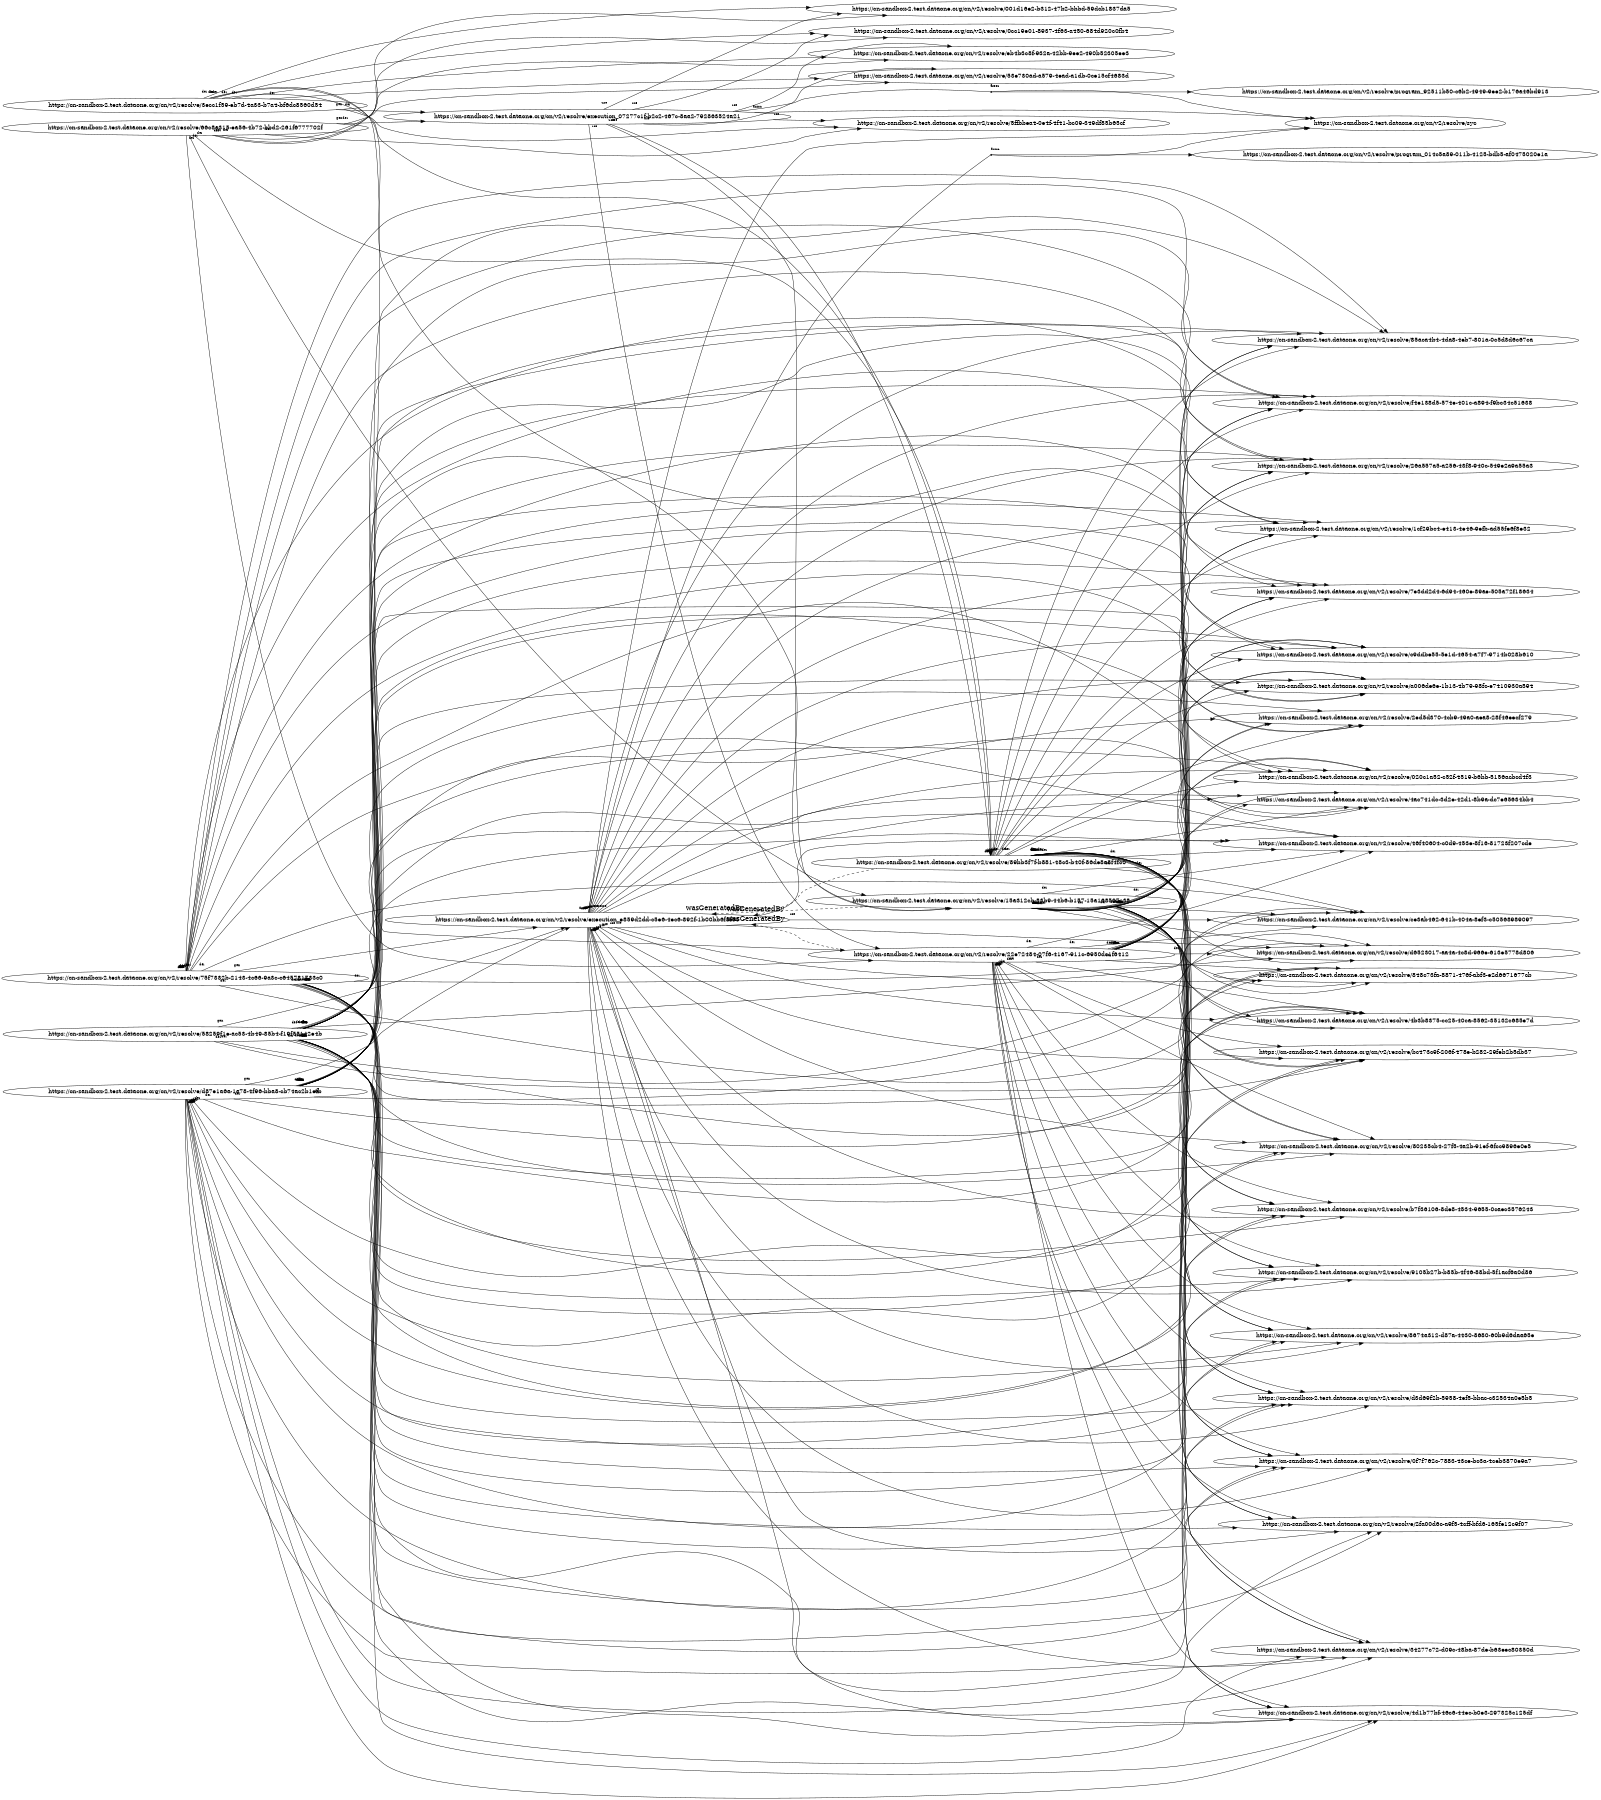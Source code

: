 digraph "PROV" { size="16,12"; rankdir="LR"; 
"https://cn-sandbox-2.test.dataone.org/cn/v2/resolve/execution_07277c1f-b2c2-467c-8aa2-792863524a21" -> "https://cn-sandbox-2.test.dataone.org/cn/v2/resolve/001d16e2-b312-47b2-bbbd-59dcb1837da5" [labelfontsize="8",labeldistance="1.5",labelangle="60.0",rotation="20",taillabel="use"]
"https://cn-sandbox-2.test.dataone.org/cn/v2/resolve/execution_07277c1f-b2c2-467c-8aa2-792863524a21" -> "https://cn-sandbox-2.test.dataone.org/cn/v2/resolve/0cc19e01-8937-4f63-a450-684d920c0fb4" [labelfontsize="8",labeldistance="1.5",labelangle="60.0",rotation="20",taillabel="use"]
"https://cn-sandbox-2.test.dataone.org/cn/v2/resolve/execution_07277c1f-b2c2-467c-8aa2-792863524a21" -> "https://cn-sandbox-2.test.dataone.org/cn/v2/resolve/eb4b3c8f-932a-42bb-9ee2-490b52305ee3" [labelfontsize="8",labeldistance="1.5",labelangle="60.0",rotation="20",taillabel="use"]
"https://cn-sandbox-2.test.dataone.org/cn/v2/resolve/execution_07277c1f-b2c2-467c-8aa2-792863524a21" -> "https://cn-sandbox-2.test.dataone.org/cn/v2/resolve/89bb3f7f-b881-48c3-b40f-86de8a8f4fc0" [labelfontsize="8",labeldistance="1.5",labelangle="60.0",rotation="20",taillabel="use"]
"https://cn-sandbox-2.test.dataone.org/cn/v2/resolve/execution_07277c1f-b2c2-467c-8aa2-792863524a21" -> "https://cn-sandbox-2.test.dataone.org/cn/v2/resolve/53e730ad-a579-4ead-a1db-0ce15cf4683d" [labelfontsize="8",labeldistance="1.5",labelangle="60.0",rotation="20",taillabel="use"]
"https://cn-sandbox-2.test.dataone.org/cn/v2/resolve/execution_07277c1f-b2c2-467c-8aa2-792863524a21" -> "https://cn-sandbox-2.test.dataone.org/cn/v2/resolve/22e72484-07f6-4167-911c-6950dc1f6412" [labelfontsize="8",labeldistance="1.5",labelangle="60.0",rotation="20",taillabel="use"]
"https://cn-sandbox-2.test.dataone.org/cn/v2/resolve/execution_07277c1f-b2c2-467c-8aa2-792863524a21" -> "https://cn-sandbox-2.test.dataone.org/cn/v2/resolve/15a312cb-83b9-44b6-b157-15a168507c38" [labelfontsize="8",labeldistance="1.5",labelangle="60.0",rotation="20",taillabel="use"]
"https://cn-sandbox-2.test.dataone.org/cn/v2/resolve/execution_07277c1f-b2c2-467c-8aa2-792863524a21" -> "https://cn-sandbox-2.test.dataone.org/cn/v2/resolve/5ffbbea4-0e4f-4f41-bc09-349df85b65cf" [labelfontsize="8",labeldistance="1.5",labelangle="60.0",rotation="20",taillabel="use"]
"https://cn-sandbox-2.test.dataone.org/cn/v2/resolve/execution_07277c1f-b2c2-467c-8aa2-792863524a21" -> "https://cn-sandbox-2.test.dataone.org/cn/v2/resolve/syc" [labelfontsize="8",labeldistance="1.5",labelangle="60.0",rotation="20",taillabel="assoc"]
"https://cn-sandbox-2.test.dataone.org/cn/v2/resolve/66c8a315-ea56-4b72-bbd2-261f6777702f" -> "https://cn-sandbox-2.test.dataone.org/cn/v2/resolve/execution_07277c1f-b2c2-467c-8aa2-792863524a21" [labelfontsize="8",labeldistance="1.5",labelangle="60.0",rotation="20",taillabel="gen"]
"https://cn-sandbox-2.test.dataone.org/cn/v2/resolve/66c8a315-ea56-4b72-bbd2-261f6777702f" -> "https://cn-sandbox-2.test.dataone.org/cn/v2/resolve/0cc19e01-8937-4f63-a450-684d920c0fb4" [labelfontsize="8",labeldistance="1.5",labelangle="60.0",rotation="20",taillabel="der"]
"https://cn-sandbox-2.test.dataone.org/cn/v2/resolve/66c8a315-ea56-4b72-bbd2-261f6777702f" -> "https://cn-sandbox-2.test.dataone.org/cn/v2/resolve/eb4b3c8f-932a-42bb-9ee2-490b52305ee3" [labelfontsize="8",labeldistance="1.5",labelangle="60.0",rotation="20",taillabel="der"]
"https://cn-sandbox-2.test.dataone.org/cn/v2/resolve/66c8a315-ea56-4b72-bbd2-261f6777702f" -> "https://cn-sandbox-2.test.dataone.org/cn/v2/resolve/001d16e2-b312-47b2-bbbd-59dcb1837da5" [labelfontsize="8",labeldistance="1.5",labelangle="60.0",rotation="20",taillabel="der"]
"https://cn-sandbox-2.test.dataone.org/cn/v2/resolve/66c8a315-ea56-4b72-bbd2-261f6777702f" -> "https://cn-sandbox-2.test.dataone.org/cn/v2/resolve/53e730ad-a579-4ead-a1db-0ce15cf4683d" [labelfontsize="8",labeldistance="1.5",labelangle="60.0",rotation="20",taillabel="der"]
"https://cn-sandbox-2.test.dataone.org/cn/v2/resolve/66c8a315-ea56-4b72-bbd2-261f6777702f" -> "https://cn-sandbox-2.test.dataone.org/cn/v2/resolve/5ffbbea4-0e4f-4f41-bc09-349df85b65cf" [labelfontsize="8",labeldistance="1.5",labelangle="60.0",rotation="20",taillabel="der"]
"https://cn-sandbox-2.test.dataone.org/cn/v2/resolve/66c8a315-ea56-4b72-bbd2-261f6777702f" -> "https://cn-sandbox-2.test.dataone.org/cn/v2/resolve/89bb3f7f-b881-48c3-b40f-86de8a8f4fc0" [labelfontsize="8",labeldistance="1.5",labelangle="60.0",rotation="20",taillabel="der"]
"https://cn-sandbox-2.test.dataone.org/cn/v2/resolve/66c8a315-ea56-4b72-bbd2-261f6777702f" -> "https://cn-sandbox-2.test.dataone.org/cn/v2/resolve/15a312cb-83b9-44b6-b157-15a168507c38" [labelfontsize="8",labeldistance="1.5",labelangle="60.0",rotation="20",taillabel="der"]
"https://cn-sandbox-2.test.dataone.org/cn/v2/resolve/66c8a315-ea56-4b72-bbd2-261f6777702f" -> "https://cn-sandbox-2.test.dataone.org/cn/v2/resolve/22e72484-07f6-4167-911c-6950dc1f6412" [labelfontsize="8",labeldistance="1.5",labelangle="60.0",rotation="20",taillabel="der"]
"https://cn-sandbox-2.test.dataone.org/cn/v2/resolve/execution_e859d2dd-c5e6-4ec6-892f-1b00bb6f8f65" -> "https://cn-sandbox-2.test.dataone.org/cn/v2/resolve/2fa00d6c-a9f5-4cff-bfd6-165fe12c9f07" [labelfontsize="8",labeldistance="1.5",labelangle="60.0",rotation="20",taillabel="use"]
"https://cn-sandbox-2.test.dataone.org/cn/v2/resolve/execution_e859d2dd-c5e6-4ec6-892f-1b00bb6f8f65" -> "https://cn-sandbox-2.test.dataone.org/cn/v2/resolve/34277c72-d09c-48ba-87de-b63eec80350d" [labelfontsize="8",labeldistance="1.5",labelangle="60.0",rotation="20",taillabel="use"]
"https://cn-sandbox-2.test.dataone.org/cn/v2/resolve/execution_e859d2dd-c5e6-4ec6-892f-1b00bb6f8f65" -> "https://cn-sandbox-2.test.dataone.org/cn/v2/resolve/85aca4b4-4da8-4eb7-801a-0c5d3d6c67ca" [labelfontsize="8",labeldistance="1.5",labelangle="60.0",rotation="20",taillabel="use"]
"https://cn-sandbox-2.test.dataone.org/cn/v2/resolve/execution_e859d2dd-c5e6-4ec6-892f-1b00bb6f8f65" -> "https://cn-sandbox-2.test.dataone.org/cn/v2/resolve/f4e138d5-574e-401c-a894-f9bc34c51638" [labelfontsize="8",labeldistance="1.5",labelangle="60.0",rotation="20",taillabel="use"]
"https://cn-sandbox-2.test.dataone.org/cn/v2/resolve/execution_e859d2dd-c5e6-4ec6-892f-1b00bb6f8f65" -> "https://cn-sandbox-2.test.dataone.org/cn/v2/resolve/26a557a5-a256-43f8-940c-549e2a9a55a3" [labelfontsize="8",labeldistance="1.5",labelangle="60.0",rotation="20",taillabel="use"]
"https://cn-sandbox-2.test.dataone.org/cn/v2/resolve/execution_e859d2dd-c5e6-4ec6-892f-1b00bb6f8f65" -> "https://cn-sandbox-2.test.dataone.org/cn/v2/resolve/4ac741dc-3d2e-42d1-8b9a-dc7e65634bb4" [labelfontsize="8",labeldistance="1.5",labelangle="60.0",rotation="20",taillabel="use"]
"https://cn-sandbox-2.test.dataone.org/cn/v2/resolve/execution_e859d2dd-c5e6-4ec6-892f-1b00bb6f8f65" -> "https://cn-sandbox-2.test.dataone.org/cn/v2/resolve/80235cb4-27f5-4a2b-91ef-6fcc9896e0e5" [labelfontsize="8",labeldistance="1.5",labelangle="60.0",rotation="20",taillabel="use"]
"https://cn-sandbox-2.test.dataone.org/cn/v2/resolve/execution_e859d2dd-c5e6-4ec6-892f-1b00bb6f8f65" -> "https://cn-sandbox-2.test.dataone.org/cn/v2/resolve/7e3dd2d4-6d94-460e-89ae-505a72f18634" [labelfontsize="8",labeldistance="1.5",labelangle="60.0",rotation="20",taillabel="use"]
"https://cn-sandbox-2.test.dataone.org/cn/v2/resolve/execution_e859d2dd-c5e6-4ec6-892f-1b00bb6f8f65" -> "https://cn-sandbox-2.test.dataone.org/cn/v2/resolve/46f40604-c0d9-453e-8f16-81723f207cde" [labelfontsize="8",labeldistance="1.5",labelangle="60.0",rotation="20",taillabel="use"]
"https://cn-sandbox-2.test.dataone.org/cn/v2/resolve/execution_e859d2dd-c5e6-4ec6-892f-1b00bb6f8f65" -> "https://cn-sandbox-2.test.dataone.org/cn/v2/resolve/bc473c9f-206f-478e-b282-29feb2b5db37" [labelfontsize="8",labeldistance="1.5",labelangle="60.0",rotation="20",taillabel="use"]
"https://cn-sandbox-2.test.dataone.org/cn/v2/resolve/execution_e859d2dd-c5e6-4ec6-892f-1b00bb6f8f65" -> "https://cn-sandbox-2.test.dataone.org/cn/v2/resolve/9105b27b-b85b-4f46-88bd-5f1acf6a0d86" [labelfontsize="8",labeldistance="1.5",labelangle="60.0",rotation="20",taillabel="use"]
"https://cn-sandbox-2.test.dataone.org/cn/v2/resolve/execution_e859d2dd-c5e6-4ec6-892f-1b00bb6f8f65" -> "https://cn-sandbox-2.test.dataone.org/cn/v2/resolve/c9ddbe55-5e1d-4654-a7f7-9714b028b610" [labelfontsize="8",labeldistance="1.5",labelangle="60.0",rotation="20",taillabel="use"]
"https://cn-sandbox-2.test.dataone.org/cn/v2/resolve/execution_e859d2dd-c5e6-4ec6-892f-1b00bb6f8f65" -> "https://cn-sandbox-2.test.dataone.org/cn/v2/resolve/a006de6e-1b13-4b79-98fc-e7410930a594" [labelfontsize="8",labeldistance="1.5",labelangle="60.0",rotation="20",taillabel="use"]
"https://cn-sandbox-2.test.dataone.org/cn/v2/resolve/execution_e859d2dd-c5e6-4ec6-892f-1b00bb6f8f65" -> "https://cn-sandbox-2.test.dataone.org/cn/v2/resolve/2ed5d370-4cb9-49a0-aea8-28f46eecf279" [labelfontsize="8",labeldistance="1.5",labelangle="60.0",rotation="20",taillabel="use"]
"https://cn-sandbox-2.test.dataone.org/cn/v2/resolve/execution_e859d2dd-c5e6-4ec6-892f-1b00bb6f8f65" -> "https://cn-sandbox-2.test.dataone.org/cn/v2/resolve/020c1a52-c52f-4519-b6bb-5156acbcd4f3" [labelfontsize="8",labeldistance="1.5",labelangle="60.0",rotation="20",taillabel="use"]
"https://cn-sandbox-2.test.dataone.org/cn/v2/resolve/execution_e859d2dd-c5e6-4ec6-892f-1b00bb6f8f65" -> "https://cn-sandbox-2.test.dataone.org/cn/v2/resolve/ce3ab462-641b-404a-8ef3-c50568989097" [labelfontsize="8",labeldistance="1.5",labelangle="60.0",rotation="20",taillabel="use"]
"https://cn-sandbox-2.test.dataone.org/cn/v2/resolve/execution_e859d2dd-c5e6-4ec6-892f-1b00bb6f8f65" -> "https://cn-sandbox-2.test.dataone.org/cn/v2/resolve/8674a312-d87a-4430-8680-60b9d6daa65e" [labelfontsize="8",labeldistance="1.5",labelangle="60.0",rotation="20",taillabel="use"]
"https://cn-sandbox-2.test.dataone.org/cn/v2/resolve/execution_e859d2dd-c5e6-4ec6-892f-1b00bb6f8f65" -> "https://cn-sandbox-2.test.dataone.org/cn/v2/resolve/4d1b77bf-46c6-44ec-b0e3-297325c125df" [labelfontsize="8",labeldistance="1.5",labelangle="60.0",rotation="20",taillabel="use"]
"https://cn-sandbox-2.test.dataone.org/cn/v2/resolve/execution_e859d2dd-c5e6-4ec6-892f-1b00bb6f8f65" -> "https://cn-sandbox-2.test.dataone.org/cn/v2/resolve/b7f36106-8de8-4534-9655-0caec3576243" [labelfontsize="8",labeldistance="1.5",labelangle="60.0",rotation="20",taillabel="use"]
"https://cn-sandbox-2.test.dataone.org/cn/v2/resolve/execution_e859d2dd-c5e6-4ec6-892f-1b00bb6f8f65" -> "https://cn-sandbox-2.test.dataone.org/cn/v2/resolve/1cf29bc4-e413-4e46-9efb-ad55fe6f8e32" [labelfontsize="8",labeldistance="1.5",labelangle="60.0",rotation="20",taillabel="use"]
"https://cn-sandbox-2.test.dataone.org/cn/v2/resolve/execution_e859d2dd-c5e6-4ec6-892f-1b00bb6f8f65" -> "https://cn-sandbox-2.test.dataone.org/cn/v2/resolve/d6523017-aa4a-4c8d-966e-613e5778d806" [labelfontsize="8",labeldistance="1.5",labelangle="60.0",rotation="20",taillabel="use"]
"https://cn-sandbox-2.test.dataone.org/cn/v2/resolve/execution_e859d2dd-c5e6-4ec6-892f-1b00bb6f8f65" -> "https://cn-sandbox-2.test.dataone.org/cn/v2/resolve/4b3b8375-cc25-40ca-8562-35132c685e7d" [labelfontsize="8",labeldistance="1.5",labelangle="60.0",rotation="20",taillabel="use"]
"https://cn-sandbox-2.test.dataone.org/cn/v2/resolve/execution_e859d2dd-c5e6-4ec6-892f-1b00bb6f8f65" -> "https://cn-sandbox-2.test.dataone.org/cn/v2/resolve/d3d69f2b-5958-4ef5-bbac-c32534a0e5b5" [labelfontsize="8",labeldistance="1.5",labelangle="60.0",rotation="20",taillabel="use"]
"https://cn-sandbox-2.test.dataone.org/cn/v2/resolve/execution_e859d2dd-c5e6-4ec6-892f-1b00bb6f8f65" -> "https://cn-sandbox-2.test.dataone.org/cn/v2/resolve/0f7f762c-7883-43ce-bc3a-4ceb3870e9a7" [labelfontsize="8",labeldistance="1.5",labelangle="60.0",rotation="20",taillabel="use"]
"https://cn-sandbox-2.test.dataone.org/cn/v2/resolve/execution_e859d2dd-c5e6-4ec6-892f-1b00bb6f8f65" -> "https://cn-sandbox-2.test.dataone.org/cn/v2/resolve/848c73fa-8871-476f-abf3-e2d6671677cb" [labelfontsize="8",labeldistance="1.5",labelangle="60.0",rotation="20",taillabel="use"]
"https://cn-sandbox-2.test.dataone.org/cn/v2/resolve/execution_e859d2dd-c5e6-4ec6-892f-1b00bb6f8f65" -> "https://cn-sandbox-2.test.dataone.org/cn/v2/resolve/syc" [labelfontsize="8",labeldistance="1.5",labelangle="60.0",rotation="20",taillabel="assoc"]
"https://cn-sandbox-2.test.dataone.org/cn/v2/resolve/d87e1a6a-1a78-4f96-bba8-cb74ac2b1efb" -> "https://cn-sandbox-2.test.dataone.org/cn/v2/resolve/execution_e859d2dd-c5e6-4ec6-892f-1b00bb6f8f65" [labelfontsize="8",labeldistance="1.5",labelangle="60.0",rotation="20",taillabel="gen"]
"https://cn-sandbox-2.test.dataone.org/cn/v2/resolve/d87e1a6a-1a78-4f96-bba8-cb74ac2b1efb" -> "https://cn-sandbox-2.test.dataone.org/cn/v2/resolve/ce3ab462-641b-404a-8ef3-c50568989097" [labelfontsize="8",labeldistance="1.5",labelangle="60.0",rotation="20",taillabel="der"]
"https://cn-sandbox-2.test.dataone.org/cn/v2/resolve/d87e1a6a-1a78-4f96-bba8-cb74ac2b1efb" -> "https://cn-sandbox-2.test.dataone.org/cn/v2/resolve/0f7f762c-7883-43ce-bc3a-4ceb3870e9a7" [labelfontsize="8",labeldistance="1.5",labelangle="60.0",rotation="20",taillabel="der"]
"https://cn-sandbox-2.test.dataone.org/cn/v2/resolve/d87e1a6a-1a78-4f96-bba8-cb74ac2b1efb" -> "https://cn-sandbox-2.test.dataone.org/cn/v2/resolve/4ac741dc-3d2e-42d1-8b9a-dc7e65634bb4" [labelfontsize="8",labeldistance="1.5",labelangle="60.0",rotation="20",taillabel="der"]
"https://cn-sandbox-2.test.dataone.org/cn/v2/resolve/d87e1a6a-1a78-4f96-bba8-cb74ac2b1efb" -> "https://cn-sandbox-2.test.dataone.org/cn/v2/resolve/34277c72-d09c-48ba-87de-b63eec80350d" [labelfontsize="8",labeldistance="1.5",labelangle="60.0",rotation="20",taillabel="der"]
"https://cn-sandbox-2.test.dataone.org/cn/v2/resolve/d87e1a6a-1a78-4f96-bba8-cb74ac2b1efb" -> "https://cn-sandbox-2.test.dataone.org/cn/v2/resolve/80235cb4-27f5-4a2b-91ef-6fcc9896e0e5" [labelfontsize="8",labeldistance="1.5",labelangle="60.0",rotation="20",taillabel="der"]
"https://cn-sandbox-2.test.dataone.org/cn/v2/resolve/d87e1a6a-1a78-4f96-bba8-cb74ac2b1efb" -> "https://cn-sandbox-2.test.dataone.org/cn/v2/resolve/2ed5d370-4cb9-49a0-aea8-28f46eecf279" [labelfontsize="8",labeldistance="1.5",labelangle="60.0",rotation="20",taillabel="der"]
"https://cn-sandbox-2.test.dataone.org/cn/v2/resolve/d87e1a6a-1a78-4f96-bba8-cb74ac2b1efb" -> "https://cn-sandbox-2.test.dataone.org/cn/v2/resolve/26a557a5-a256-43f8-940c-549e2a9a55a3" [labelfontsize="8",labeldistance="1.5",labelangle="60.0",rotation="20",taillabel="der"]
"https://cn-sandbox-2.test.dataone.org/cn/v2/resolve/d87e1a6a-1a78-4f96-bba8-cb74ac2b1efb" -> "https://cn-sandbox-2.test.dataone.org/cn/v2/resolve/bc473c9f-206f-478e-b282-29feb2b5db37" [labelfontsize="8",labeldistance="1.5",labelangle="60.0",rotation="20",taillabel="der"]
"https://cn-sandbox-2.test.dataone.org/cn/v2/resolve/d87e1a6a-1a78-4f96-bba8-cb74ac2b1efb" -> "https://cn-sandbox-2.test.dataone.org/cn/v2/resolve/85aca4b4-4da8-4eb7-801a-0c5d3d6c67ca" [labelfontsize="8",labeldistance="1.5",labelangle="60.0",rotation="20",taillabel="der"]
"https://cn-sandbox-2.test.dataone.org/cn/v2/resolve/d87e1a6a-1a78-4f96-bba8-cb74ac2b1efb" -> "https://cn-sandbox-2.test.dataone.org/cn/v2/resolve/c9ddbe55-5e1d-4654-a7f7-9714b028b610" [labelfontsize="8",labeldistance="1.5",labelangle="60.0",rotation="20",taillabel="der"]
"https://cn-sandbox-2.test.dataone.org/cn/v2/resolve/d87e1a6a-1a78-4f96-bba8-cb74ac2b1efb" -> "https://cn-sandbox-2.test.dataone.org/cn/v2/resolve/848c73fa-8871-476f-abf3-e2d6671677cb" [labelfontsize="8",labeldistance="1.5",labelangle="60.0",rotation="20",taillabel="der"]
"https://cn-sandbox-2.test.dataone.org/cn/v2/resolve/d87e1a6a-1a78-4f96-bba8-cb74ac2b1efb" -> "https://cn-sandbox-2.test.dataone.org/cn/v2/resolve/1cf29bc4-e413-4e46-9efb-ad55fe6f8e32" [labelfontsize="8",labeldistance="1.5",labelangle="60.0",rotation="20",taillabel="der"]
"https://cn-sandbox-2.test.dataone.org/cn/v2/resolve/d87e1a6a-1a78-4f96-bba8-cb74ac2b1efb" -> "https://cn-sandbox-2.test.dataone.org/cn/v2/resolve/7e3dd2d4-6d94-460e-89ae-505a72f18634" [labelfontsize="8",labeldistance="1.5",labelangle="60.0",rotation="20",taillabel="der"]
"https://cn-sandbox-2.test.dataone.org/cn/v2/resolve/d87e1a6a-1a78-4f96-bba8-cb74ac2b1efb" -> "https://cn-sandbox-2.test.dataone.org/cn/v2/resolve/46f40604-c0d9-453e-8f16-81723f207cde" [labelfontsize="8",labeldistance="1.5",labelangle="60.0",rotation="20",taillabel="der"]
"https://cn-sandbox-2.test.dataone.org/cn/v2/resolve/d87e1a6a-1a78-4f96-bba8-cb74ac2b1efb" -> "https://cn-sandbox-2.test.dataone.org/cn/v2/resolve/2fa00d6c-a9f5-4cff-bfd6-165fe12c9f07" [labelfontsize="8",labeldistance="1.5",labelangle="60.0",rotation="20",taillabel="der"]
"https://cn-sandbox-2.test.dataone.org/cn/v2/resolve/d87e1a6a-1a78-4f96-bba8-cb74ac2b1efb" -> "https://cn-sandbox-2.test.dataone.org/cn/v2/resolve/f4e138d5-574e-401c-a894-f9bc34c51638" [labelfontsize="8",labeldistance="1.5",labelangle="60.0",rotation="20",taillabel="der"]
"https://cn-sandbox-2.test.dataone.org/cn/v2/resolve/d87e1a6a-1a78-4f96-bba8-cb74ac2b1efb" -> "https://cn-sandbox-2.test.dataone.org/cn/v2/resolve/d6523017-aa4a-4c8d-966e-613e5778d806" [labelfontsize="8",labeldistance="1.5",labelangle="60.0",rotation="20",taillabel="der"]
"https://cn-sandbox-2.test.dataone.org/cn/v2/resolve/d87e1a6a-1a78-4f96-bba8-cb74ac2b1efb" -> "https://cn-sandbox-2.test.dataone.org/cn/v2/resolve/d3d69f2b-5958-4ef5-bbac-c32534a0e5b5" [labelfontsize="8",labeldistance="1.5",labelangle="60.0",rotation="20",taillabel="der"]
"https://cn-sandbox-2.test.dataone.org/cn/v2/resolve/d87e1a6a-1a78-4f96-bba8-cb74ac2b1efb" -> "https://cn-sandbox-2.test.dataone.org/cn/v2/resolve/020c1a52-c52f-4519-b6bb-5156acbcd4f3" [labelfontsize="8",labeldistance="1.5",labelangle="60.0",rotation="20",taillabel="der"]
"https://cn-sandbox-2.test.dataone.org/cn/v2/resolve/d87e1a6a-1a78-4f96-bba8-cb74ac2b1efb" -> "https://cn-sandbox-2.test.dataone.org/cn/v2/resolve/4b3b8375-cc25-40ca-8562-35132c685e7d" [labelfontsize="8",labeldistance="1.5",labelangle="60.0",rotation="20",taillabel="der"]
"https://cn-sandbox-2.test.dataone.org/cn/v2/resolve/d87e1a6a-1a78-4f96-bba8-cb74ac2b1efb" -> "https://cn-sandbox-2.test.dataone.org/cn/v2/resolve/9105b27b-b85b-4f46-88bd-5f1acf6a0d86" [labelfontsize="8",labeldistance="1.5",labelangle="60.0",rotation="20",taillabel="der"]
"https://cn-sandbox-2.test.dataone.org/cn/v2/resolve/d87e1a6a-1a78-4f96-bba8-cb74ac2b1efb" -> "https://cn-sandbox-2.test.dataone.org/cn/v2/resolve/4d1b77bf-46c6-44ec-b0e3-297325c125df" [labelfontsize="8",labeldistance="1.5",labelangle="60.0",rotation="20",taillabel="der"]
"https://cn-sandbox-2.test.dataone.org/cn/v2/resolve/d87e1a6a-1a78-4f96-bba8-cb74ac2b1efb" -> "https://cn-sandbox-2.test.dataone.org/cn/v2/resolve/b7f36106-8de8-4534-9655-0caec3576243" [labelfontsize="8",labeldistance="1.5",labelangle="60.0",rotation="20",taillabel="der"]
"https://cn-sandbox-2.test.dataone.org/cn/v2/resolve/d87e1a6a-1a78-4f96-bba8-cb74ac2b1efb" -> "https://cn-sandbox-2.test.dataone.org/cn/v2/resolve/a006de6e-1b13-4b79-98fc-e7410930a594" [labelfontsize="8",labeldistance="1.5",labelangle="60.0",rotation="20",taillabel="der"]
"https://cn-sandbox-2.test.dataone.org/cn/v2/resolve/d87e1a6a-1a78-4f96-bba8-cb74ac2b1efb" -> "https://cn-sandbox-2.test.dataone.org/cn/v2/resolve/8674a312-d87a-4430-8680-60b9d6daa65e" [labelfontsize="8",labeldistance="1.5",labelangle="60.0",rotation="20",taillabel="der"]
"https://cn-sandbox-2.test.dataone.org/cn/v2/resolve/execution_e859d2dd-c5e6-4ec6-892f-1b00bb6f8f65" -> "https://cn-sandbox-2.test.dataone.org/cn/v2/resolve/89bb3f7f-b881-48c3-b40f-86de8a8f4fc0"[labelfontsize="16",labeldistance="1.5",labelangle="60.0",rotation="20",taillabel="wasGeneratedBy", dir=back, style=dashed]
"https://cn-sandbox-2.test.dataone.org/cn/v2/resolve/89bb3f7f-b881-48c3-b40f-86de8a8f4fc0" -> "https://cn-sandbox-2.test.dataone.org/cn/v2/resolve/34277c72-d09c-48ba-87de-b63eec80350d" [labelfontsize="8",labeldistance="1.5",labelangle="60.0",rotation="20",taillabel="der"]
"https://cn-sandbox-2.test.dataone.org/cn/v2/resolve/89bb3f7f-b881-48c3-b40f-86de8a8f4fc0" -> "https://cn-sandbox-2.test.dataone.org/cn/v2/resolve/4d1b77bf-46c6-44ec-b0e3-297325c125df" [labelfontsize="8",labeldistance="1.5",labelangle="60.0",rotation="20",taillabel="der"]
"https://cn-sandbox-2.test.dataone.org/cn/v2/resolve/89bb3f7f-b881-48c3-b40f-86de8a8f4fc0" -> "https://cn-sandbox-2.test.dataone.org/cn/v2/resolve/2ed5d370-4cb9-49a0-aea8-28f46eecf279" [labelfontsize="8",labeldistance="1.5",labelangle="60.0",rotation="20",taillabel="der"]
"https://cn-sandbox-2.test.dataone.org/cn/v2/resolve/89bb3f7f-b881-48c3-b40f-86de8a8f4fc0" -> "https://cn-sandbox-2.test.dataone.org/cn/v2/resolve/4b3b8375-cc25-40ca-8562-35132c685e7d" [labelfontsize="8",labeldistance="1.5",labelangle="60.0",rotation="20",taillabel="der"]
"https://cn-sandbox-2.test.dataone.org/cn/v2/resolve/89bb3f7f-b881-48c3-b40f-86de8a8f4fc0" -> "https://cn-sandbox-2.test.dataone.org/cn/v2/resolve/f4e138d5-574e-401c-a894-f9bc34c51638" [labelfontsize="8",labeldistance="1.5",labelangle="60.0",rotation="20",taillabel="der"]
"https://cn-sandbox-2.test.dataone.org/cn/v2/resolve/89bb3f7f-b881-48c3-b40f-86de8a8f4fc0" -> "https://cn-sandbox-2.test.dataone.org/cn/v2/resolve/7e3dd2d4-6d94-460e-89ae-505a72f18634" [labelfontsize="8",labeldistance="1.5",labelangle="60.0",rotation="20",taillabel="der"]
"https://cn-sandbox-2.test.dataone.org/cn/v2/resolve/89bb3f7f-b881-48c3-b40f-86de8a8f4fc0" -> "https://cn-sandbox-2.test.dataone.org/cn/v2/resolve/bc473c9f-206f-478e-b282-29feb2b5db37" [labelfontsize="8",labeldistance="1.5",labelangle="60.0",rotation="20",taillabel="der"]
"https://cn-sandbox-2.test.dataone.org/cn/v2/resolve/89bb3f7f-b881-48c3-b40f-86de8a8f4fc0" -> "https://cn-sandbox-2.test.dataone.org/cn/v2/resolve/ce3ab462-641b-404a-8ef3-c50568989097" [labelfontsize="8",labeldistance="1.5",labelangle="60.0",rotation="20",taillabel="der"]
"https://cn-sandbox-2.test.dataone.org/cn/v2/resolve/89bb3f7f-b881-48c3-b40f-86de8a8f4fc0" -> "https://cn-sandbox-2.test.dataone.org/cn/v2/resolve/26a557a5-a256-43f8-940c-549e2a9a55a3" [labelfontsize="8",labeldistance="1.5",labelangle="60.0",rotation="20",taillabel="der"]
"https://cn-sandbox-2.test.dataone.org/cn/v2/resolve/89bb3f7f-b881-48c3-b40f-86de8a8f4fc0" -> "https://cn-sandbox-2.test.dataone.org/cn/v2/resolve/9105b27b-b85b-4f46-88bd-5f1acf6a0d86" [labelfontsize="8",labeldistance="1.5",labelangle="60.0",rotation="20",taillabel="der"]
"https://cn-sandbox-2.test.dataone.org/cn/v2/resolve/89bb3f7f-b881-48c3-b40f-86de8a8f4fc0" -> "https://cn-sandbox-2.test.dataone.org/cn/v2/resolve/020c1a52-c52f-4519-b6bb-5156acbcd4f3" [labelfontsize="8",labeldistance="1.5",labelangle="60.0",rotation="20",taillabel="der"]
"https://cn-sandbox-2.test.dataone.org/cn/v2/resolve/89bb3f7f-b881-48c3-b40f-86de8a8f4fc0" -> "https://cn-sandbox-2.test.dataone.org/cn/v2/resolve/1cf29bc4-e413-4e46-9efb-ad55fe6f8e32" [labelfontsize="8",labeldistance="1.5",labelangle="60.0",rotation="20",taillabel="der"]
"https://cn-sandbox-2.test.dataone.org/cn/v2/resolve/89bb3f7f-b881-48c3-b40f-86de8a8f4fc0" -> "https://cn-sandbox-2.test.dataone.org/cn/v2/resolve/d3d69f2b-5958-4ef5-bbac-c32534a0e5b5" [labelfontsize="8",labeldistance="1.5",labelangle="60.0",rotation="20",taillabel="der"]
"https://cn-sandbox-2.test.dataone.org/cn/v2/resolve/89bb3f7f-b881-48c3-b40f-86de8a8f4fc0" -> "https://cn-sandbox-2.test.dataone.org/cn/v2/resolve/4ac741dc-3d2e-42d1-8b9a-dc7e65634bb4" [labelfontsize="8",labeldistance="1.5",labelangle="60.0",rotation="20",taillabel="der"]
"https://cn-sandbox-2.test.dataone.org/cn/v2/resolve/89bb3f7f-b881-48c3-b40f-86de8a8f4fc0" -> "https://cn-sandbox-2.test.dataone.org/cn/v2/resolve/46f40604-c0d9-453e-8f16-81723f207cde" [labelfontsize="8",labeldistance="1.5",labelangle="60.0",rotation="20",taillabel="der"]
"https://cn-sandbox-2.test.dataone.org/cn/v2/resolve/89bb3f7f-b881-48c3-b40f-86de8a8f4fc0" -> "https://cn-sandbox-2.test.dataone.org/cn/v2/resolve/2fa00d6c-a9f5-4cff-bfd6-165fe12c9f07" [labelfontsize="8",labeldistance="1.5",labelangle="60.0",rotation="20",taillabel="der"]
"https://cn-sandbox-2.test.dataone.org/cn/v2/resolve/89bb3f7f-b881-48c3-b40f-86de8a8f4fc0" -> "https://cn-sandbox-2.test.dataone.org/cn/v2/resolve/d6523017-aa4a-4c8d-966e-613e5778d806" [labelfontsize="8",labeldistance="1.5",labelangle="60.0",rotation="20",taillabel="der"]
"https://cn-sandbox-2.test.dataone.org/cn/v2/resolve/89bb3f7f-b881-48c3-b40f-86de8a8f4fc0" -> "https://cn-sandbox-2.test.dataone.org/cn/v2/resolve/85aca4b4-4da8-4eb7-801a-0c5d3d6c67ca" [labelfontsize="8",labeldistance="1.5",labelangle="60.0",rotation="20",taillabel="der"]
"https://cn-sandbox-2.test.dataone.org/cn/v2/resolve/89bb3f7f-b881-48c3-b40f-86de8a8f4fc0" -> "https://cn-sandbox-2.test.dataone.org/cn/v2/resolve/8674a312-d87a-4430-8680-60b9d6daa65e" [labelfontsize="8",labeldistance="1.5",labelangle="60.0",rotation="20",taillabel="der"]
"https://cn-sandbox-2.test.dataone.org/cn/v2/resolve/89bb3f7f-b881-48c3-b40f-86de8a8f4fc0" -> "https://cn-sandbox-2.test.dataone.org/cn/v2/resolve/b7f36106-8de8-4534-9655-0caec3576243" [labelfontsize="8",labeldistance="1.5",labelangle="60.0",rotation="20",taillabel="der"]
"https://cn-sandbox-2.test.dataone.org/cn/v2/resolve/89bb3f7f-b881-48c3-b40f-86de8a8f4fc0" -> "https://cn-sandbox-2.test.dataone.org/cn/v2/resolve/c9ddbe55-5e1d-4654-a7f7-9714b028b610" [labelfontsize="8",labeldistance="1.5",labelangle="60.0",rotation="20",taillabel="der"]
"https://cn-sandbox-2.test.dataone.org/cn/v2/resolve/89bb3f7f-b881-48c3-b40f-86de8a8f4fc0" -> "https://cn-sandbox-2.test.dataone.org/cn/v2/resolve/80235cb4-27f5-4a2b-91ef-6fcc9896e0e5" [labelfontsize="8",labeldistance="1.5",labelangle="60.0",rotation="20",taillabel="der"]
"https://cn-sandbox-2.test.dataone.org/cn/v2/resolve/89bb3f7f-b881-48c3-b40f-86de8a8f4fc0" -> "https://cn-sandbox-2.test.dataone.org/cn/v2/resolve/0f7f762c-7883-43ce-bc3a-4ceb3870e9a7" [labelfontsize="8",labeldistance="1.5",labelangle="60.0",rotation="20",taillabel="der"]
"https://cn-sandbox-2.test.dataone.org/cn/v2/resolve/89bb3f7f-b881-48c3-b40f-86de8a8f4fc0" -> "https://cn-sandbox-2.test.dataone.org/cn/v2/resolve/a006de6e-1b13-4b79-98fc-e7410930a594" [labelfontsize="8",labeldistance="1.5",labelangle="60.0",rotation="20",taillabel="der"]
"https://cn-sandbox-2.test.dataone.org/cn/v2/resolve/89bb3f7f-b881-48c3-b40f-86de8a8f4fc0" -> "https://cn-sandbox-2.test.dataone.org/cn/v2/resolve/848c73fa-8871-476f-abf3-e2d6671677cb" [labelfontsize="8",labeldistance="1.5",labelangle="60.0",rotation="20",taillabel="der"]
"https://cn-sandbox-2.test.dataone.org/cn/v2/resolve/75f7332b-2143-4c66-9a3c-c645781733c0" -> "https://cn-sandbox-2.test.dataone.org/cn/v2/resolve/execution_e859d2dd-c5e6-4ec6-892f-1b00bb6f8f65" [labelfontsize="8",labeldistance="1.5",labelangle="60.0",rotation="20",taillabel="gen"]
"https://cn-sandbox-2.test.dataone.org/cn/v2/resolve/75f7332b-2143-4c66-9a3c-c645781733c0" -> "https://cn-sandbox-2.test.dataone.org/cn/v2/resolve/c9ddbe55-5e1d-4654-a7f7-9714b028b610" [labelfontsize="8",labeldistance="1.5",labelangle="60.0",rotation="20",taillabel="der"]
"https://cn-sandbox-2.test.dataone.org/cn/v2/resolve/75f7332b-2143-4c66-9a3c-c645781733c0" -> "https://cn-sandbox-2.test.dataone.org/cn/v2/resolve/4d1b77bf-46c6-44ec-b0e3-297325c125df" [labelfontsize="8",labeldistance="1.5",labelangle="60.0",rotation="20",taillabel="der"]
"https://cn-sandbox-2.test.dataone.org/cn/v2/resolve/75f7332b-2143-4c66-9a3c-c645781733c0" -> "https://cn-sandbox-2.test.dataone.org/cn/v2/resolve/1cf29bc4-e413-4e46-9efb-ad55fe6f8e32" [labelfontsize="8",labeldistance="1.5",labelangle="60.0",rotation="20",taillabel="der"]
"https://cn-sandbox-2.test.dataone.org/cn/v2/resolve/75f7332b-2143-4c66-9a3c-c645781733c0" -> "https://cn-sandbox-2.test.dataone.org/cn/v2/resolve/4ac741dc-3d2e-42d1-8b9a-dc7e65634bb4" [labelfontsize="8",labeldistance="1.5",labelangle="60.0",rotation="20",taillabel="der"]
"https://cn-sandbox-2.test.dataone.org/cn/v2/resolve/75f7332b-2143-4c66-9a3c-c645781733c0" -> "https://cn-sandbox-2.test.dataone.org/cn/v2/resolve/8674a312-d87a-4430-8680-60b9d6daa65e" [labelfontsize="8",labeldistance="1.5",labelangle="60.0",rotation="20",taillabel="der"]
"https://cn-sandbox-2.test.dataone.org/cn/v2/resolve/75f7332b-2143-4c66-9a3c-c645781733c0" -> "https://cn-sandbox-2.test.dataone.org/cn/v2/resolve/26a557a5-a256-43f8-940c-549e2a9a55a3" [labelfontsize="8",labeldistance="1.5",labelangle="60.0",rotation="20",taillabel="der"]
"https://cn-sandbox-2.test.dataone.org/cn/v2/resolve/75f7332b-2143-4c66-9a3c-c645781733c0" -> "https://cn-sandbox-2.test.dataone.org/cn/v2/resolve/46f40604-c0d9-453e-8f16-81723f207cde" [labelfontsize="8",labeldistance="1.5",labelangle="60.0",rotation="20",taillabel="der"]
"https://cn-sandbox-2.test.dataone.org/cn/v2/resolve/75f7332b-2143-4c66-9a3c-c645781733c0" -> "https://cn-sandbox-2.test.dataone.org/cn/v2/resolve/f4e138d5-574e-401c-a894-f9bc34c51638" [labelfontsize="8",labeldistance="1.5",labelangle="60.0",rotation="20",taillabel="der"]
"https://cn-sandbox-2.test.dataone.org/cn/v2/resolve/75f7332b-2143-4c66-9a3c-c645781733c0" -> "https://cn-sandbox-2.test.dataone.org/cn/v2/resolve/0f7f762c-7883-43ce-bc3a-4ceb3870e9a7" [labelfontsize="8",labeldistance="1.5",labelangle="60.0",rotation="20",taillabel="der"]
"https://cn-sandbox-2.test.dataone.org/cn/v2/resolve/75f7332b-2143-4c66-9a3c-c645781733c0" -> "https://cn-sandbox-2.test.dataone.org/cn/v2/resolve/80235cb4-27f5-4a2b-91ef-6fcc9896e0e5" [labelfontsize="8",labeldistance="1.5",labelangle="60.0",rotation="20",taillabel="der"]
"https://cn-sandbox-2.test.dataone.org/cn/v2/resolve/75f7332b-2143-4c66-9a3c-c645781733c0" -> "https://cn-sandbox-2.test.dataone.org/cn/v2/resolve/a006de6e-1b13-4b79-98fc-e7410930a594" [labelfontsize="8",labeldistance="1.5",labelangle="60.0",rotation="20",taillabel="der"]
"https://cn-sandbox-2.test.dataone.org/cn/v2/resolve/75f7332b-2143-4c66-9a3c-c645781733c0" -> "https://cn-sandbox-2.test.dataone.org/cn/v2/resolve/b7f36106-8de8-4534-9655-0caec3576243" [labelfontsize="8",labeldistance="1.5",labelangle="60.0",rotation="20",taillabel="der"]
"https://cn-sandbox-2.test.dataone.org/cn/v2/resolve/75f7332b-2143-4c66-9a3c-c645781733c0" -> "https://cn-sandbox-2.test.dataone.org/cn/v2/resolve/2fa00d6c-a9f5-4cff-bfd6-165fe12c9f07" [labelfontsize="8",labeldistance="1.5",labelangle="60.0",rotation="20",taillabel="der"]
"https://cn-sandbox-2.test.dataone.org/cn/v2/resolve/75f7332b-2143-4c66-9a3c-c645781733c0" -> "https://cn-sandbox-2.test.dataone.org/cn/v2/resolve/7e3dd2d4-6d94-460e-89ae-505a72f18634" [labelfontsize="8",labeldistance="1.5",labelangle="60.0",rotation="20",taillabel="der"]
"https://cn-sandbox-2.test.dataone.org/cn/v2/resolve/75f7332b-2143-4c66-9a3c-c645781733c0" -> "https://cn-sandbox-2.test.dataone.org/cn/v2/resolve/9105b27b-b85b-4f46-88bd-5f1acf6a0d86" [labelfontsize="8",labeldistance="1.5",labelangle="60.0",rotation="20",taillabel="der"]
"https://cn-sandbox-2.test.dataone.org/cn/v2/resolve/75f7332b-2143-4c66-9a3c-c645781733c0" -> "https://cn-sandbox-2.test.dataone.org/cn/v2/resolve/d3d69f2b-5958-4ef5-bbac-c32534a0e5b5" [labelfontsize="8",labeldistance="1.5",labelangle="60.0",rotation="20",taillabel="der"]
"https://cn-sandbox-2.test.dataone.org/cn/v2/resolve/75f7332b-2143-4c66-9a3c-c645781733c0" -> "https://cn-sandbox-2.test.dataone.org/cn/v2/resolve/020c1a52-c52f-4519-b6bb-5156acbcd4f3" [labelfontsize="8",labeldistance="1.5",labelangle="60.0",rotation="20",taillabel="der"]
"https://cn-sandbox-2.test.dataone.org/cn/v2/resolve/75f7332b-2143-4c66-9a3c-c645781733c0" -> "https://cn-sandbox-2.test.dataone.org/cn/v2/resolve/85aca4b4-4da8-4eb7-801a-0c5d3d6c67ca" [labelfontsize="8",labeldistance="1.5",labelangle="60.0",rotation="20",taillabel="der"]
"https://cn-sandbox-2.test.dataone.org/cn/v2/resolve/75f7332b-2143-4c66-9a3c-c645781733c0" -> "https://cn-sandbox-2.test.dataone.org/cn/v2/resolve/ce3ab462-641b-404a-8ef3-c50568989097" [labelfontsize="8",labeldistance="1.5",labelangle="60.0",rotation="20",taillabel="der"]
"https://cn-sandbox-2.test.dataone.org/cn/v2/resolve/75f7332b-2143-4c66-9a3c-c645781733c0" -> "https://cn-sandbox-2.test.dataone.org/cn/v2/resolve/34277c72-d09c-48ba-87de-b63eec80350d" [labelfontsize="8",labeldistance="1.5",labelangle="60.0",rotation="20",taillabel="der"]
"https://cn-sandbox-2.test.dataone.org/cn/v2/resolve/75f7332b-2143-4c66-9a3c-c645781733c0" -> "https://cn-sandbox-2.test.dataone.org/cn/v2/resolve/4b3b8375-cc25-40ca-8562-35132c685e7d" [labelfontsize="8",labeldistance="1.5",labelangle="60.0",rotation="20",taillabel="der"]
"https://cn-sandbox-2.test.dataone.org/cn/v2/resolve/75f7332b-2143-4c66-9a3c-c645781733c0" -> "https://cn-sandbox-2.test.dataone.org/cn/v2/resolve/bc473c9f-206f-478e-b282-29feb2b5db37" [labelfontsize="8",labeldistance="1.5",labelangle="60.0",rotation="20",taillabel="der"]
"https://cn-sandbox-2.test.dataone.org/cn/v2/resolve/75f7332b-2143-4c66-9a3c-c645781733c0" -> "https://cn-sandbox-2.test.dataone.org/cn/v2/resolve/848c73fa-8871-476f-abf3-e2d6671677cb" [labelfontsize="8",labeldistance="1.5",labelangle="60.0",rotation="20",taillabel="der"]
"https://cn-sandbox-2.test.dataone.org/cn/v2/resolve/75f7332b-2143-4c66-9a3c-c645781733c0" -> "https://cn-sandbox-2.test.dataone.org/cn/v2/resolve/2ed5d370-4cb9-49a0-aea8-28f46eecf279" [labelfontsize="8",labeldistance="1.5",labelangle="60.0",rotation="20",taillabel="der"]
"https://cn-sandbox-2.test.dataone.org/cn/v2/resolve/75f7332b-2143-4c66-9a3c-c645781733c0" -> "https://cn-sandbox-2.test.dataone.org/cn/v2/resolve/d6523017-aa4a-4c8d-966e-613e5778d806" [labelfontsize="8",labeldistance="1.5",labelangle="60.0",rotation="20",taillabel="der"]
"https://cn-sandbox-2.test.dataone.org/cn/v2/resolve/3ecc1f59-eb7d-4a33-b7a4-bf6dc8560d54" -> "https://cn-sandbox-2.test.dataone.org/cn/v2/resolve/execution_07277c1f-b2c2-467c-8aa2-792863524a21" [labelfontsize="8",labeldistance="1.5",labelangle="60.0",rotation="20",taillabel="gen"]
"https://cn-sandbox-2.test.dataone.org/cn/v2/resolve/3ecc1f59-eb7d-4a33-b7a4-bf6dc8560d54" -> "https://cn-sandbox-2.test.dataone.org/cn/v2/resolve/001d16e2-b312-47b2-bbbd-59dcb1837da5" [labelfontsize="8",labeldistance="1.5",labelangle="60.0",rotation="20",taillabel="der"]
"https://cn-sandbox-2.test.dataone.org/cn/v2/resolve/3ecc1f59-eb7d-4a33-b7a4-bf6dc8560d54" -> "https://cn-sandbox-2.test.dataone.org/cn/v2/resolve/0cc19e01-8937-4f63-a450-684d920c0fb4" [labelfontsize="8",labeldistance="1.5",labelangle="60.0",rotation="20",taillabel="der"]
"https://cn-sandbox-2.test.dataone.org/cn/v2/resolve/3ecc1f59-eb7d-4a33-b7a4-bf6dc8560d54" -> "https://cn-sandbox-2.test.dataone.org/cn/v2/resolve/5ffbbea4-0e4f-4f41-bc09-349df85b65cf" [labelfontsize="8",labeldistance="1.5",labelangle="60.0",rotation="20",taillabel="der"]
"https://cn-sandbox-2.test.dataone.org/cn/v2/resolve/3ecc1f59-eb7d-4a33-b7a4-bf6dc8560d54" -> "https://cn-sandbox-2.test.dataone.org/cn/v2/resolve/22e72484-07f6-4167-911c-6950dc1f6412" [labelfontsize="8",labeldistance="1.5",labelangle="60.0",rotation="20",taillabel="der"]
"https://cn-sandbox-2.test.dataone.org/cn/v2/resolve/3ecc1f59-eb7d-4a33-b7a4-bf6dc8560d54" -> "https://cn-sandbox-2.test.dataone.org/cn/v2/resolve/53e730ad-a579-4ead-a1db-0ce15cf4683d" [labelfontsize="8",labeldistance="1.5",labelangle="60.0",rotation="20",taillabel="der"]
"https://cn-sandbox-2.test.dataone.org/cn/v2/resolve/3ecc1f59-eb7d-4a33-b7a4-bf6dc8560d54" -> "https://cn-sandbox-2.test.dataone.org/cn/v2/resolve/eb4b3c8f-932a-42bb-9ee2-490b52305ee3" [labelfontsize="8",labeldistance="1.5",labelangle="60.0",rotation="20",taillabel="der"]
"https://cn-sandbox-2.test.dataone.org/cn/v2/resolve/3ecc1f59-eb7d-4a33-b7a4-bf6dc8560d54" -> "https://cn-sandbox-2.test.dataone.org/cn/v2/resolve/15a312cb-83b9-44b6-b157-15a168507c38" [labelfontsize="8",labeldistance="1.5",labelangle="60.0",rotation="20",taillabel="der"]
"https://cn-sandbox-2.test.dataone.org/cn/v2/resolve/3ecc1f59-eb7d-4a33-b7a4-bf6dc8560d54" -> "https://cn-sandbox-2.test.dataone.org/cn/v2/resolve/89bb3f7f-b881-48c3-b40f-86de8a8f4fc0" [labelfontsize="8",labeldistance="1.5",labelangle="60.0",rotation="20",taillabel="der"]
"https://cn-sandbox-2.test.dataone.org/cn/v2/resolve/execution_e859d2dd-c5e6-4ec6-892f-1b00bb6f8f65" -> "https://cn-sandbox-2.test.dataone.org/cn/v2/resolve/15a312cb-83b9-44b6-b157-15a168507c38" [labelfontsize="16",labeldistance="1.5",labelangle="60.0",rotation="20",taillabel="wasGeneratedBy", dir=back, style=dashed]
"https://cn-sandbox-2.test.dataone.org/cn/v2/resolve/15a312cb-83b9-44b6-b157-15a168507c38" -> "https://cn-sandbox-2.test.dataone.org/cn/v2/resolve/ce3ab462-641b-404a-8ef3-c50568989097" [labelfontsize="8",labeldistance="1.5",labelangle="60.0",rotation="20",taillabel="der"]
"https://cn-sandbox-2.test.dataone.org/cn/v2/resolve/15a312cb-83b9-44b6-b157-15a168507c38" -> "https://cn-sandbox-2.test.dataone.org/cn/v2/resolve/848c73fa-8871-476f-abf3-e2d6671677cb" [labelfontsize="8",labeldistance="1.5",labelangle="60.0",rotation="20",taillabel="der"]
"https://cn-sandbox-2.test.dataone.org/cn/v2/resolve/15a312cb-83b9-44b6-b157-15a168507c38" -> "https://cn-sandbox-2.test.dataone.org/cn/v2/resolve/4b3b8375-cc25-40ca-8562-35132c685e7d" [labelfontsize="8",labeldistance="1.5",labelangle="60.0",rotation="20",taillabel="der"]
"https://cn-sandbox-2.test.dataone.org/cn/v2/resolve/15a312cb-83b9-44b6-b157-15a168507c38" -> "https://cn-sandbox-2.test.dataone.org/cn/v2/resolve/bc473c9f-206f-478e-b282-29feb2b5db37" [labelfontsize="8",labeldistance="1.5",labelangle="60.0",rotation="20",taillabel="der"]
"https://cn-sandbox-2.test.dataone.org/cn/v2/resolve/15a312cb-83b9-44b6-b157-15a168507c38" -> "https://cn-sandbox-2.test.dataone.org/cn/v2/resolve/4ac741dc-3d2e-42d1-8b9a-dc7e65634bb4" [labelfontsize="8",labeldistance="1.5",labelangle="60.0",rotation="20",taillabel="der"]
"https://cn-sandbox-2.test.dataone.org/cn/v2/resolve/15a312cb-83b9-44b6-b157-15a168507c38" -> "https://cn-sandbox-2.test.dataone.org/cn/v2/resolve/2fa00d6c-a9f5-4cff-bfd6-165fe12c9f07" [labelfontsize="8",labeldistance="1.5",labelangle="60.0",rotation="20",taillabel="der"]
"https://cn-sandbox-2.test.dataone.org/cn/v2/resolve/15a312cb-83b9-44b6-b157-15a168507c38" -> "https://cn-sandbox-2.test.dataone.org/cn/v2/resolve/26a557a5-a256-43f8-940c-549e2a9a55a3" [labelfontsize="8",labeldistance="1.5",labelangle="60.0",rotation="20",taillabel="der"]
"https://cn-sandbox-2.test.dataone.org/cn/v2/resolve/15a312cb-83b9-44b6-b157-15a168507c38" -> "https://cn-sandbox-2.test.dataone.org/cn/v2/resolve/80235cb4-27f5-4a2b-91ef-6fcc9896e0e5" [labelfontsize="8",labeldistance="1.5",labelangle="60.0",rotation="20",taillabel="der"]
"https://cn-sandbox-2.test.dataone.org/cn/v2/resolve/15a312cb-83b9-44b6-b157-15a168507c38" -> "https://cn-sandbox-2.test.dataone.org/cn/v2/resolve/c9ddbe55-5e1d-4654-a7f7-9714b028b610" [labelfontsize="8",labeldistance="1.5",labelangle="60.0",rotation="20",taillabel="der"]
"https://cn-sandbox-2.test.dataone.org/cn/v2/resolve/15a312cb-83b9-44b6-b157-15a168507c38" -> "https://cn-sandbox-2.test.dataone.org/cn/v2/resolve/34277c72-d09c-48ba-87de-b63eec80350d" [labelfontsize="8",labeldistance="1.5",labelangle="60.0",rotation="20",taillabel="der"]
"https://cn-sandbox-2.test.dataone.org/cn/v2/resolve/15a312cb-83b9-44b6-b157-15a168507c38" -> "https://cn-sandbox-2.test.dataone.org/cn/v2/resolve/b7f36106-8de8-4534-9655-0caec3576243" [labelfontsize="8",labeldistance="1.5",labelangle="60.0",rotation="20",taillabel="der"]
"https://cn-sandbox-2.test.dataone.org/cn/v2/resolve/15a312cb-83b9-44b6-b157-15a168507c38" -> "https://cn-sandbox-2.test.dataone.org/cn/v2/resolve/0f7f762c-7883-43ce-bc3a-4ceb3870e9a7" [labelfontsize="8",labeldistance="1.5",labelangle="60.0",rotation="20",taillabel="der"]
"https://cn-sandbox-2.test.dataone.org/cn/v2/resolve/15a312cb-83b9-44b6-b157-15a168507c38" -> "https://cn-sandbox-2.test.dataone.org/cn/v2/resolve/d6523017-aa4a-4c8d-966e-613e5778d806" [labelfontsize="8",labeldistance="1.5",labelangle="60.0",rotation="20",taillabel="der"]
"https://cn-sandbox-2.test.dataone.org/cn/v2/resolve/15a312cb-83b9-44b6-b157-15a168507c38" -> "https://cn-sandbox-2.test.dataone.org/cn/v2/resolve/1cf29bc4-e413-4e46-9efb-ad55fe6f8e32" [labelfontsize="8",labeldistance="1.5",labelangle="60.0",rotation="20",taillabel="der"]
"https://cn-sandbox-2.test.dataone.org/cn/v2/resolve/15a312cb-83b9-44b6-b157-15a168507c38" -> "https://cn-sandbox-2.test.dataone.org/cn/v2/resolve/020c1a52-c52f-4519-b6bb-5156acbcd4f3" [labelfontsize="8",labeldistance="1.5",labelangle="60.0",rotation="20",taillabel="der"]
"https://cn-sandbox-2.test.dataone.org/cn/v2/resolve/15a312cb-83b9-44b6-b157-15a168507c38" -> "https://cn-sandbox-2.test.dataone.org/cn/v2/resolve/f4e138d5-574e-401c-a894-f9bc34c51638" [labelfontsize="8",labeldistance="1.5",labelangle="60.0",rotation="20",taillabel="der"]
"https://cn-sandbox-2.test.dataone.org/cn/v2/resolve/15a312cb-83b9-44b6-b157-15a168507c38" -> "https://cn-sandbox-2.test.dataone.org/cn/v2/resolve/7e3dd2d4-6d94-460e-89ae-505a72f18634" [labelfontsize="8",labeldistance="1.5",labelangle="60.0",rotation="20",taillabel="der"]
"https://cn-sandbox-2.test.dataone.org/cn/v2/resolve/15a312cb-83b9-44b6-b157-15a168507c38" -> "https://cn-sandbox-2.test.dataone.org/cn/v2/resolve/9105b27b-b85b-4f46-88bd-5f1acf6a0d86" [labelfontsize="8",labeldistance="1.5",labelangle="60.0",rotation="20",taillabel="der"]
"https://cn-sandbox-2.test.dataone.org/cn/v2/resolve/15a312cb-83b9-44b6-b157-15a168507c38" -> "https://cn-sandbox-2.test.dataone.org/cn/v2/resolve/8674a312-d87a-4430-8680-60b9d6daa65e" [labelfontsize="8",labeldistance="1.5",labelangle="60.0",rotation="20",taillabel="der"]
"https://cn-sandbox-2.test.dataone.org/cn/v2/resolve/15a312cb-83b9-44b6-b157-15a168507c38" -> "https://cn-sandbox-2.test.dataone.org/cn/v2/resolve/2ed5d370-4cb9-49a0-aea8-28f46eecf279" [labelfontsize="8",labeldistance="1.5",labelangle="60.0",rotation="20",taillabel="der"]
"https://cn-sandbox-2.test.dataone.org/cn/v2/resolve/15a312cb-83b9-44b6-b157-15a168507c38" -> "https://cn-sandbox-2.test.dataone.org/cn/v2/resolve/d3d69f2b-5958-4ef5-bbac-c32534a0e5b5" [labelfontsize="8",labeldistance="1.5",labelangle="60.0",rotation="20",taillabel="der"]
"https://cn-sandbox-2.test.dataone.org/cn/v2/resolve/15a312cb-83b9-44b6-b157-15a168507c38" -> "https://cn-sandbox-2.test.dataone.org/cn/v2/resolve/a006de6e-1b13-4b79-98fc-e7410930a594" [labelfontsize="8",labeldistance="1.5",labelangle="60.0",rotation="20",taillabel="der"]
"https://cn-sandbox-2.test.dataone.org/cn/v2/resolve/15a312cb-83b9-44b6-b157-15a168507c38" -> "https://cn-sandbox-2.test.dataone.org/cn/v2/resolve/4d1b77bf-46c6-44ec-b0e3-297325c125df" [labelfontsize="8",labeldistance="1.5",labelangle="60.0",rotation="20",taillabel="der"]
"https://cn-sandbox-2.test.dataone.org/cn/v2/resolve/15a312cb-83b9-44b6-b157-15a168507c38" -> "https://cn-sandbox-2.test.dataone.org/cn/v2/resolve/85aca4b4-4da8-4eb7-801a-0c5d3d6c67ca" [labelfontsize="8",labeldistance="1.5",labelangle="60.0",rotation="20",taillabel="der"]
"https://cn-sandbox-2.test.dataone.org/cn/v2/resolve/15a312cb-83b9-44b6-b157-15a168507c38" -> "https://cn-sandbox-2.test.dataone.org/cn/v2/resolve/46f40604-c0d9-453e-8f16-81723f207cde" [labelfontsize="8",labeldistance="1.5",labelangle="60.0",rotation="20",taillabel="der"]
"https://cn-sandbox-2.test.dataone.org/cn/v2/resolve/execution_e859d2dd-c5e6-4ec6-892f-1b00bb6f8f65" -> "https://cn-sandbox-2.test.dataone.org/cn/v2/resolve/22e72484-07f6-4167-911c-6950dc1f6412" [labelfontsize="16",labeldistance="1.5",labelangle="60.0",rotation="20",taillabel="wasGeneratedBy", dir=back, style=dashed]
"https://cn-sandbox-2.test.dataone.org/cn/v2/resolve/22e72484-07f6-4167-911c-6950dc1f6412" -> "https://cn-sandbox-2.test.dataone.org/cn/v2/resolve/80235cb4-27f5-4a2b-91ef-6fcc9896e0e5" [labelfontsize="8",labeldistance="1.5",labelangle="60.0",rotation="20",taillabel="der"]
"https://cn-sandbox-2.test.dataone.org/cn/v2/resolve/22e72484-07f6-4167-911c-6950dc1f6412" -> "https://cn-sandbox-2.test.dataone.org/cn/v2/resolve/bc473c9f-206f-478e-b282-29feb2b5db37" [labelfontsize="8",labeldistance="1.5",labelangle="60.0",rotation="20",taillabel="der"]
"https://cn-sandbox-2.test.dataone.org/cn/v2/resolve/22e72484-07f6-4167-911c-6950dc1f6412" -> "https://cn-sandbox-2.test.dataone.org/cn/v2/resolve/ce3ab462-641b-404a-8ef3-c50568989097" [labelfontsize="8",labeldistance="1.5",labelangle="60.0",rotation="20",taillabel="der"]
"https://cn-sandbox-2.test.dataone.org/cn/v2/resolve/22e72484-07f6-4167-911c-6950dc1f6412" -> "https://cn-sandbox-2.test.dataone.org/cn/v2/resolve/85aca4b4-4da8-4eb7-801a-0c5d3d6c67ca" [labelfontsize="8",labeldistance="1.5",labelangle="60.0",rotation="20",taillabel="der"]
"https://cn-sandbox-2.test.dataone.org/cn/v2/resolve/22e72484-07f6-4167-911c-6950dc1f6412" -> "https://cn-sandbox-2.test.dataone.org/cn/v2/resolve/8674a312-d87a-4430-8680-60b9d6daa65e" [labelfontsize="8",labeldistance="1.5",labelangle="60.0",rotation="20",taillabel="der"]
"https://cn-sandbox-2.test.dataone.org/cn/v2/resolve/22e72484-07f6-4167-911c-6950dc1f6412" -> "https://cn-sandbox-2.test.dataone.org/cn/v2/resolve/0f7f762c-7883-43ce-bc3a-4ceb3870e9a7" [labelfontsize="8",labeldistance="1.5",labelangle="60.0",rotation="20",taillabel="der"]
"https://cn-sandbox-2.test.dataone.org/cn/v2/resolve/22e72484-07f6-4167-911c-6950dc1f6412" -> "https://cn-sandbox-2.test.dataone.org/cn/v2/resolve/d3d69f2b-5958-4ef5-bbac-c32534a0e5b5" [labelfontsize="8",labeldistance="1.5",labelangle="60.0",rotation="20",taillabel="der"]
"https://cn-sandbox-2.test.dataone.org/cn/v2/resolve/22e72484-07f6-4167-911c-6950dc1f6412" -> "https://cn-sandbox-2.test.dataone.org/cn/v2/resolve/f4e138d5-574e-401c-a894-f9bc34c51638" [labelfontsize="8",labeldistance="1.5",labelangle="60.0",rotation="20",taillabel="der"]
"https://cn-sandbox-2.test.dataone.org/cn/v2/resolve/22e72484-07f6-4167-911c-6950dc1f6412" -> "https://cn-sandbox-2.test.dataone.org/cn/v2/resolve/46f40604-c0d9-453e-8f16-81723f207cde" [labelfontsize="8",labeldistance="1.5",labelangle="60.0",rotation="20",taillabel="der"]
"https://cn-sandbox-2.test.dataone.org/cn/v2/resolve/22e72484-07f6-4167-911c-6950dc1f6412" -> "https://cn-sandbox-2.test.dataone.org/cn/v2/resolve/b7f36106-8de8-4534-9655-0caec3576243" [labelfontsize="8",labeldistance="1.5",labelangle="60.0",rotation="20",taillabel="der"]
"https://cn-sandbox-2.test.dataone.org/cn/v2/resolve/22e72484-07f6-4167-911c-6950dc1f6412" -> "https://cn-sandbox-2.test.dataone.org/cn/v2/resolve/c9ddbe55-5e1d-4654-a7f7-9714b028b610" [labelfontsize="8",labeldistance="1.5",labelangle="60.0",rotation="20",taillabel="der"]
"https://cn-sandbox-2.test.dataone.org/cn/v2/resolve/22e72484-07f6-4167-911c-6950dc1f6412" -> "https://cn-sandbox-2.test.dataone.org/cn/v2/resolve/4b3b8375-cc25-40ca-8562-35132c685e7d" [labelfontsize="8",labeldistance="1.5",labelangle="60.0",rotation="20",taillabel="der"]
"https://cn-sandbox-2.test.dataone.org/cn/v2/resolve/22e72484-07f6-4167-911c-6950dc1f6412" -> "https://cn-sandbox-2.test.dataone.org/cn/v2/resolve/34277c72-d09c-48ba-87de-b63eec80350d" [labelfontsize="8",labeldistance="1.5",labelangle="60.0",rotation="20",taillabel="der"]
"https://cn-sandbox-2.test.dataone.org/cn/v2/resolve/22e72484-07f6-4167-911c-6950dc1f6412" -> "https://cn-sandbox-2.test.dataone.org/cn/v2/resolve/7e3dd2d4-6d94-460e-89ae-505a72f18634" [labelfontsize="8",labeldistance="1.5",labelangle="60.0",rotation="20",taillabel="der"]
"https://cn-sandbox-2.test.dataone.org/cn/v2/resolve/22e72484-07f6-4167-911c-6950dc1f6412" -> "https://cn-sandbox-2.test.dataone.org/cn/v2/resolve/848c73fa-8871-476f-abf3-e2d6671677cb" [labelfontsize="8",labeldistance="1.5",labelangle="60.0",rotation="20",taillabel="der"]
"https://cn-sandbox-2.test.dataone.org/cn/v2/resolve/22e72484-07f6-4167-911c-6950dc1f6412" -> "https://cn-sandbox-2.test.dataone.org/cn/v2/resolve/4d1b77bf-46c6-44ec-b0e3-297325c125df" [labelfontsize="8",labeldistance="1.5",labelangle="60.0",rotation="20",taillabel="der"]
"https://cn-sandbox-2.test.dataone.org/cn/v2/resolve/22e72484-07f6-4167-911c-6950dc1f6412" -> "https://cn-sandbox-2.test.dataone.org/cn/v2/resolve/4ac741dc-3d2e-42d1-8b9a-dc7e65634bb4" [labelfontsize="8",labeldistance="1.5",labelangle="60.0",rotation="20",taillabel="der"]
"https://cn-sandbox-2.test.dataone.org/cn/v2/resolve/22e72484-07f6-4167-911c-6950dc1f6412" -> "https://cn-sandbox-2.test.dataone.org/cn/v2/resolve/26a557a5-a256-43f8-940c-549e2a9a55a3" [labelfontsize="8",labeldistance="1.5",labelangle="60.0",rotation="20",taillabel="der"]
"https://cn-sandbox-2.test.dataone.org/cn/v2/resolve/22e72484-07f6-4167-911c-6950dc1f6412" -> "https://cn-sandbox-2.test.dataone.org/cn/v2/resolve/9105b27b-b85b-4f46-88bd-5f1acf6a0d86" [labelfontsize="8",labeldistance="1.5",labelangle="60.0",rotation="20",taillabel="der"]
"https://cn-sandbox-2.test.dataone.org/cn/v2/resolve/22e72484-07f6-4167-911c-6950dc1f6412" -> "https://cn-sandbox-2.test.dataone.org/cn/v2/resolve/a006de6e-1b13-4b79-98fc-e7410930a594" [labelfontsize="8",labeldistance="1.5",labelangle="60.0",rotation="20",taillabel="der"]
"https://cn-sandbox-2.test.dataone.org/cn/v2/resolve/22e72484-07f6-4167-911c-6950dc1f6412" -> "https://cn-sandbox-2.test.dataone.org/cn/v2/resolve/020c1a52-c52f-4519-b6bb-5156acbcd4f3" [labelfontsize="8",labeldistance="1.5",labelangle="60.0",rotation="20",taillabel="der"]
"https://cn-sandbox-2.test.dataone.org/cn/v2/resolve/22e72484-07f6-4167-911c-6950dc1f6412" -> "https://cn-sandbox-2.test.dataone.org/cn/v2/resolve/1cf29bc4-e413-4e46-9efb-ad55fe6f8e32" [labelfontsize="8",labeldistance="1.5",labelangle="60.0",rotation="20",taillabel="der"]
"https://cn-sandbox-2.test.dataone.org/cn/v2/resolve/22e72484-07f6-4167-911c-6950dc1f6412" -> "https://cn-sandbox-2.test.dataone.org/cn/v2/resolve/d6523017-aa4a-4c8d-966e-613e5778d806" [labelfontsize="8",labeldistance="1.5",labelangle="60.0",rotation="20",taillabel="der"]
"https://cn-sandbox-2.test.dataone.org/cn/v2/resolve/22e72484-07f6-4167-911c-6950dc1f6412" -> "https://cn-sandbox-2.test.dataone.org/cn/v2/resolve/2ed5d370-4cb9-49a0-aea8-28f46eecf279" [labelfontsize="8",labeldistance="1.5",labelangle="60.0",rotation="20",taillabel="der"]
"https://cn-sandbox-2.test.dataone.org/cn/v2/resolve/22e72484-07f6-4167-911c-6950dc1f6412" -> "https://cn-sandbox-2.test.dataone.org/cn/v2/resolve/2fa00d6c-a9f5-4cff-bfd6-165fe12c9f07" [labelfontsize="8",labeldistance="1.5",labelangle="60.0",rotation="20",taillabel="der"]
"https://cn-sandbox-2.test.dataone.org/cn/v2/resolve/58259f1e-ac53-4b49-85b4-f19f55142e4b" -> "https://cn-sandbox-2.test.dataone.org/cn/v2/resolve/execution_e859d2dd-c5e6-4ec6-892f-1b00bb6f8f65" [labelfontsize="8",labeldistance="1.5",labelangle="60.0",rotation="20",taillabel="gen"]
"https://cn-sandbox-2.test.dataone.org/cn/v2/resolve/58259f1e-ac53-4b49-85b4-f19f55142e4b" -> "https://cn-sandbox-2.test.dataone.org/cn/v2/resolve/020c1a52-c52f-4519-b6bb-5156acbcd4f3" [labelfontsize="8",labeldistance="1.5",labelangle="60.0",rotation="20",taillabel="der"]
"https://cn-sandbox-2.test.dataone.org/cn/v2/resolve/58259f1e-ac53-4b49-85b4-f19f55142e4b" -> "https://cn-sandbox-2.test.dataone.org/cn/v2/resolve/f4e138d5-574e-401c-a894-f9bc34c51638" [labelfontsize="8",labeldistance="1.5",labelangle="60.0",rotation="20",taillabel="der"]
"https://cn-sandbox-2.test.dataone.org/cn/v2/resolve/58259f1e-ac53-4b49-85b4-f19f55142e4b" -> "https://cn-sandbox-2.test.dataone.org/cn/v2/resolve/bc473c9f-206f-478e-b282-29feb2b5db37" [labelfontsize="8",labeldistance="1.5",labelangle="60.0",rotation="20",taillabel="der"]
"https://cn-sandbox-2.test.dataone.org/cn/v2/resolve/58259f1e-ac53-4b49-85b4-f19f55142e4b" -> "https://cn-sandbox-2.test.dataone.org/cn/v2/resolve/ce3ab462-641b-404a-8ef3-c50568989097" [labelfontsize="8",labeldistance="1.5",labelangle="60.0",rotation="20",taillabel="der"]
"https://cn-sandbox-2.test.dataone.org/cn/v2/resolve/58259f1e-ac53-4b49-85b4-f19f55142e4b" -> "https://cn-sandbox-2.test.dataone.org/cn/v2/resolve/85aca4b4-4da8-4eb7-801a-0c5d3d6c67ca" [labelfontsize="8",labeldistance="1.5",labelangle="60.0",rotation="20",taillabel="der"]
"https://cn-sandbox-2.test.dataone.org/cn/v2/resolve/58259f1e-ac53-4b49-85b4-f19f55142e4b" -> "https://cn-sandbox-2.test.dataone.org/cn/v2/resolve/c9ddbe55-5e1d-4654-a7f7-9714b028b610" [labelfontsize="8",labeldistance="1.5",labelangle="60.0",rotation="20",taillabel="der"]
"https://cn-sandbox-2.test.dataone.org/cn/v2/resolve/58259f1e-ac53-4b49-85b4-f19f55142e4b" -> "https://cn-sandbox-2.test.dataone.org/cn/v2/resolve/46f40604-c0d9-453e-8f16-81723f207cde" [labelfontsize="8",labeldistance="1.5",labelangle="60.0",rotation="20",taillabel="der"]
"https://cn-sandbox-2.test.dataone.org/cn/v2/resolve/58259f1e-ac53-4b49-85b4-f19f55142e4b" -> "https://cn-sandbox-2.test.dataone.org/cn/v2/resolve/9105b27b-b85b-4f46-88bd-5f1acf6a0d86" [labelfontsize="8",labeldistance="1.5",labelangle="60.0",rotation="20",taillabel="der"]
"https://cn-sandbox-2.test.dataone.org/cn/v2/resolve/58259f1e-ac53-4b49-85b4-f19f55142e4b" -> "https://cn-sandbox-2.test.dataone.org/cn/v2/resolve/7e3dd2d4-6d94-460e-89ae-505a72f18634" [labelfontsize="8",labeldistance="1.5",labelangle="60.0",rotation="20",taillabel="der"]
"https://cn-sandbox-2.test.dataone.org/cn/v2/resolve/58259f1e-ac53-4b49-85b4-f19f55142e4b" -> "https://cn-sandbox-2.test.dataone.org/cn/v2/resolve/a006de6e-1b13-4b79-98fc-e7410930a594" [labelfontsize="8",labeldistance="1.5",labelangle="60.0",rotation="20",taillabel="der"]
"https://cn-sandbox-2.test.dataone.org/cn/v2/resolve/58259f1e-ac53-4b49-85b4-f19f55142e4b" -> "https://cn-sandbox-2.test.dataone.org/cn/v2/resolve/4ac741dc-3d2e-42d1-8b9a-dc7e65634bb4" [labelfontsize="8",labeldistance="1.5",labelangle="60.0",rotation="20",taillabel="der"]
"https://cn-sandbox-2.test.dataone.org/cn/v2/resolve/58259f1e-ac53-4b49-85b4-f19f55142e4b" -> "https://cn-sandbox-2.test.dataone.org/cn/v2/resolve/2ed5d370-4cb9-49a0-aea8-28f46eecf279" [labelfontsize="8",labeldistance="1.5",labelangle="60.0",rotation="20",taillabel="der"]
"https://cn-sandbox-2.test.dataone.org/cn/v2/resolve/58259f1e-ac53-4b49-85b4-f19f55142e4b" -> "https://cn-sandbox-2.test.dataone.org/cn/v2/resolve/8674a312-d87a-4430-8680-60b9d6daa65e" [labelfontsize="8",labeldistance="1.5",labelangle="60.0",rotation="20",taillabel="der"]
"https://cn-sandbox-2.test.dataone.org/cn/v2/resolve/58259f1e-ac53-4b49-85b4-f19f55142e4b" -> "https://cn-sandbox-2.test.dataone.org/cn/v2/resolve/d6523017-aa4a-4c8d-966e-613e5778d806" [labelfontsize="8",labeldistance="1.5",labelangle="60.0",rotation="20",taillabel="der"]
"https://cn-sandbox-2.test.dataone.org/cn/v2/resolve/58259f1e-ac53-4b49-85b4-f19f55142e4b" -> "https://cn-sandbox-2.test.dataone.org/cn/v2/resolve/2fa00d6c-a9f5-4cff-bfd6-165fe12c9f07" [labelfontsize="8",labeldistance="1.5",labelangle="60.0",rotation="20",taillabel="der"]
"https://cn-sandbox-2.test.dataone.org/cn/v2/resolve/58259f1e-ac53-4b49-85b4-f19f55142e4b" -> "https://cn-sandbox-2.test.dataone.org/cn/v2/resolve/34277c72-d09c-48ba-87de-b63eec80350d" [labelfontsize="8",labeldistance="1.5",labelangle="60.0",rotation="20",taillabel="der"]
"https://cn-sandbox-2.test.dataone.org/cn/v2/resolve/58259f1e-ac53-4b49-85b4-f19f55142e4b" -> "https://cn-sandbox-2.test.dataone.org/cn/v2/resolve/4b3b8375-cc25-40ca-8562-35132c685e7d" [labelfontsize="8",labeldistance="1.5",labelangle="60.0",rotation="20",taillabel="der"]
"https://cn-sandbox-2.test.dataone.org/cn/v2/resolve/58259f1e-ac53-4b49-85b4-f19f55142e4b" -> "https://cn-sandbox-2.test.dataone.org/cn/v2/resolve/b7f36106-8de8-4534-9655-0caec3576243" [labelfontsize="8",labeldistance="1.5",labelangle="60.0",rotation="20",taillabel="der"]
"https://cn-sandbox-2.test.dataone.org/cn/v2/resolve/58259f1e-ac53-4b49-85b4-f19f55142e4b" -> "https://cn-sandbox-2.test.dataone.org/cn/v2/resolve/26a557a5-a256-43f8-940c-549e2a9a55a3" [labelfontsize="8",labeldistance="1.5",labelangle="60.0",rotation="20",taillabel="der"]
"https://cn-sandbox-2.test.dataone.org/cn/v2/resolve/58259f1e-ac53-4b49-85b4-f19f55142e4b" -> "https://cn-sandbox-2.test.dataone.org/cn/v2/resolve/1cf29bc4-e413-4e46-9efb-ad55fe6f8e32" [labelfontsize="8",labeldistance="1.5",labelangle="60.0",rotation="20",taillabel="der"]
"https://cn-sandbox-2.test.dataone.org/cn/v2/resolve/58259f1e-ac53-4b49-85b4-f19f55142e4b" -> "https://cn-sandbox-2.test.dataone.org/cn/v2/resolve/d3d69f2b-5958-4ef5-bbac-c32534a0e5b5" [labelfontsize="8",labeldistance="1.5",labelangle="60.0",rotation="20",taillabel="der"]
"https://cn-sandbox-2.test.dataone.org/cn/v2/resolve/58259f1e-ac53-4b49-85b4-f19f55142e4b" -> "https://cn-sandbox-2.test.dataone.org/cn/v2/resolve/848c73fa-8871-476f-abf3-e2d6671677cb" [labelfontsize="8",labeldistance="1.5",labelangle="60.0",rotation="20",taillabel="der"]
"https://cn-sandbox-2.test.dataone.org/cn/v2/resolve/58259f1e-ac53-4b49-85b4-f19f55142e4b" -> "https://cn-sandbox-2.test.dataone.org/cn/v2/resolve/4d1b77bf-46c6-44ec-b0e3-297325c125df" [labelfontsize="8",labeldistance="1.5",labelangle="60.0",rotation="20",taillabel="der"]
"https://cn-sandbox-2.test.dataone.org/cn/v2/resolve/58259f1e-ac53-4b49-85b4-f19f55142e4b" -> "https://cn-sandbox-2.test.dataone.org/cn/v2/resolve/80235cb4-27f5-4a2b-91ef-6fcc9896e0e5" [labelfontsize="8",labeldistance="1.5",labelangle="60.0",rotation="20",taillabel="der"]
"https://cn-sandbox-2.test.dataone.org/cn/v2/resolve/58259f1e-ac53-4b49-85b4-f19f55142e4b" -> "https://cn-sandbox-2.test.dataone.org/cn/v2/resolve/0f7f762c-7883-43ce-bc3a-4ceb3870e9a7" [labelfontsize="8",labeldistance="1.5",labelangle="60.0",rotation="20",taillabel="der"]
"bn0" [shape="point",label=""]
"https://cn-sandbox-2.test.dataone.org/cn/v2/resolve/execution_e859d2dd-c5e6-4ec6-892f-1b00bb6f8f65" -> "bn0" [arrowhead="none"]
"bn0" -> "https://cn-sandbox-2.test.dataone.org/cn/v2/resolve/syc" [labelfontsize="8",labeldistance="1.5",labelangle="60.0",rotation="20",taillabel="assoc"]
"bn0" -> "https://cn-sandbox-2.test.dataone.org/cn/v2/resolve/program_014c5a89-011b-4125-bdb5-af0475020e1a" []
"bn1" [shape="point",label=""]
"https://cn-sandbox-2.test.dataone.org/cn/v2/resolve/execution_07277c1f-b2c2-467c-8aa2-792863524a21" -> "bn1" [arrowhead="none"]
"bn1" -> "https://cn-sandbox-2.test.dataone.org/cn/v2/resolve/syc" [labelfontsize="8",labeldistance="1.5",labelangle="60.0",rotation="20",taillabel="assoc"]
"bn1" -> "https://cn-sandbox-2.test.dataone.org/cn/v2/resolve/program_92511b50-c6b2-4949-9ee2-b176a46bd913" []
}
